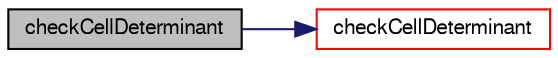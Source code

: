 digraph "checkCellDeterminant"
{
  bgcolor="transparent";
  edge [fontname="FreeSans",fontsize="10",labelfontname="FreeSans",labelfontsize="10"];
  node [fontname="FreeSans",fontsize="10",shape=record];
  rankdir="LR";
  Node12167 [label="checkCellDeterminant",height=0.2,width=0.4,color="black", fillcolor="grey75", style="filled", fontcolor="black"];
  Node12167 -> Node12168 [color="midnightblue",fontsize="10",style="solid",fontname="FreeSans"];
  Node12168 [label="checkCellDeterminant",height=0.2,width=0.4,color="red",URL="$a21562.html#af0c7e937ce83711247f5519b530eb868",tooltip="Area of internal faces v.s. boundary faces. "];
}
